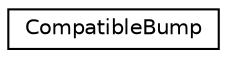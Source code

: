 digraph G
{
  edge [fontname="Helvetica",fontsize="10",labelfontname="Helvetica",labelfontsize="10"];
  node [fontname="Helvetica",fontsize="10",shape=record];
  rankdir=LR;
  Node1 [label="CompatibleBump",height=0.2,width=0.4,color="black", fillcolor="white", style="filled",URL="$d1/d24/structCompatibleBump.html"];
}
